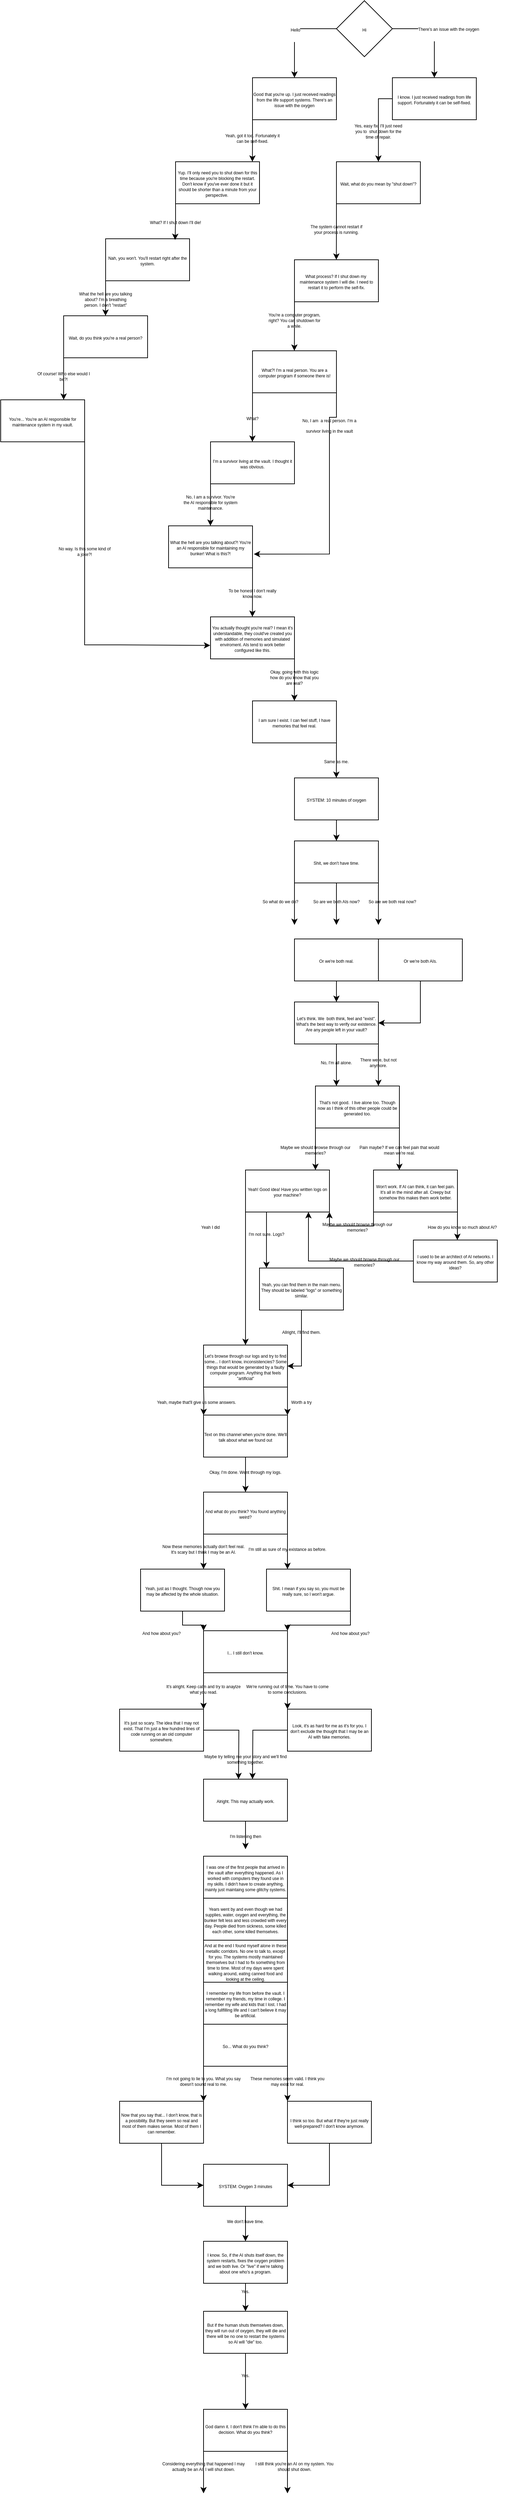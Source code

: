 <mxfile version="22.1.5" type="device">
  <diagram name="Strona-1" id="36KEEa12mL3MVYxguorT">
    <mxGraphModel dx="1384" dy="322" grid="1" gridSize="10" guides="1" tooltips="1" connect="1" arrows="1" fold="1" page="1" pageScale="1" pageWidth="827" pageHeight="1169" math="0" shadow="0">
      <root>
        <mxCell id="0" />
        <mxCell id="1" parent="0" />
        <mxCell id="NtskI5sYJLaWsU70Z5uy-7" style="edgeStyle=orthogonalEdgeStyle;rounded=0;orthogonalLoop=1;jettySize=auto;html=1;exitX=1;exitY=0.5;exitDx=0;exitDy=0;entryX=0.5;entryY=0;entryDx=0;entryDy=0;" parent="1" source="NtskI5sYJLaWsU70Z5uy-1" target="NtskI5sYJLaWsU70Z5uy-6" edge="1">
          <mxGeometry relative="1" as="geometry" />
        </mxCell>
        <mxCell id="NtskI5sYJLaWsU70Z5uy-8" value="&lt;p style=&quot;line-height: 100%;&quot;&gt;&lt;font style=&quot;font-size: 6px;&quot;&gt;There&#39;s an issue with the oxygen&lt;/font&gt;&lt;/p&gt;" style="edgeLabel;html=1;align=center;verticalAlign=middle;resizable=0;points=[];" parent="NtskI5sYJLaWsU70Z5uy-7" vertex="1" connectable="0">
          <mxGeometry x="-0.031" y="-2" relative="1" as="geometry">
            <mxPoint x="22" y="-3" as="offset" />
          </mxGeometry>
        </mxCell>
        <mxCell id="NtskI5sYJLaWsU70Z5uy-1" value="" style="rhombus;whiteSpace=wrap;html=1;" parent="1" vertex="1">
          <mxGeometry x="360" y="10" width="80" height="80" as="geometry" />
        </mxCell>
        <mxCell id="NtskI5sYJLaWsU70Z5uy-4" style="edgeStyle=orthogonalEdgeStyle;rounded=0;orthogonalLoop=1;jettySize=auto;html=1;entryX=0.5;entryY=0;entryDx=0;entryDy=0;" parent="1" target="NtskI5sYJLaWsU70Z5uy-3" edge="1">
          <mxGeometry relative="1" as="geometry">
            <mxPoint x="360" y="50" as="sourcePoint" />
            <Array as="points">
              <mxPoint x="300" y="50" />
            </Array>
          </mxGeometry>
        </mxCell>
        <mxCell id="NtskI5sYJLaWsU70Z5uy-5" value="&lt;p style=&quot;line-height: 100%;&quot;&gt;&lt;font style=&quot;font-size: 6px;&quot;&gt;Hello&lt;/font&gt;&lt;/p&gt;" style="edgeLabel;html=1;align=center;verticalAlign=middle;resizable=0;points=[];" parent="NtskI5sYJLaWsU70Z5uy-4" vertex="1" connectable="0">
          <mxGeometry x="-0.09" y="1" relative="1" as="geometry">
            <mxPoint as="offset" />
          </mxGeometry>
        </mxCell>
        <mxCell id="NtskI5sYJLaWsU70Z5uy-2" value="&lt;p style=&quot;line-height: 100%;&quot;&gt;&lt;font style=&quot;font-size: 6px;&quot;&gt;Hi&lt;/font&gt;&lt;/p&gt;" style="text;html=1;strokeColor=none;fillColor=none;align=center;verticalAlign=middle;whiteSpace=wrap;rounded=0;" parent="1" vertex="1">
          <mxGeometry x="370" y="35" width="60" height="30" as="geometry" />
        </mxCell>
        <mxCell id="NtskI5sYJLaWsU70Z5uy-3" value="" style="rounded=0;whiteSpace=wrap;html=1;" parent="1" vertex="1">
          <mxGeometry x="240" y="120" width="120" height="60" as="geometry" />
        </mxCell>
        <mxCell id="NtskI5sYJLaWsU70Z5uy-6" value="" style="rounded=0;whiteSpace=wrap;html=1;" parent="1" vertex="1">
          <mxGeometry x="440" y="120" width="120" height="60" as="geometry" />
        </mxCell>
        <mxCell id="PEeXkiK9wV5uRNPRnyYd-38" style="edgeStyle=orthogonalEdgeStyle;rounded=0;orthogonalLoop=1;jettySize=auto;html=1;exitX=0;exitY=1;exitDx=0;exitDy=0;" edge="1" parent="1" source="NtskI5sYJLaWsU70Z5uy-9">
          <mxGeometry relative="1" as="geometry">
            <mxPoint x="239.857" y="240" as="targetPoint" />
          </mxGeometry>
        </mxCell>
        <mxCell id="NtskI5sYJLaWsU70Z5uy-9" value="&lt;p style=&quot;line-height: 50%;&quot;&gt;&lt;font style=&quot;font-size: 6px;&quot;&gt;Good that you&#39;re up. I just received readings from the life support systems. There&#39;s an issue with the oxygen&lt;/font&gt;&lt;/p&gt;" style="text;html=1;strokeColor=none;fillColor=none;align=center;verticalAlign=middle;whiteSpace=wrap;rounded=0;" parent="1" vertex="1">
          <mxGeometry x="240" y="120" width="120" height="60" as="geometry" />
        </mxCell>
        <mxCell id="PEeXkiK9wV5uRNPRnyYd-1" style="edgeStyle=orthogonalEdgeStyle;rounded=0;orthogonalLoop=1;jettySize=auto;html=1;" edge="1" parent="1" source="NtskI5sYJLaWsU70Z5uy-10">
          <mxGeometry relative="1" as="geometry">
            <mxPoint x="420" y="240" as="targetPoint" />
          </mxGeometry>
        </mxCell>
        <mxCell id="NtskI5sYJLaWsU70Z5uy-10" value="&lt;p style=&quot;line-height: 50%;&quot;&gt;&lt;font style=&quot;font-size: 6px;&quot;&gt;I know. I just received readings from life support. Fortunately it can be self-fixed.&lt;/font&gt;&lt;/p&gt;" style="text;html=1;strokeColor=none;fillColor=none;align=center;verticalAlign=middle;whiteSpace=wrap;rounded=0;" parent="1" vertex="1">
          <mxGeometry x="440" y="120" width="120" height="60" as="geometry" />
        </mxCell>
        <mxCell id="PEeXkiK9wV5uRNPRnyYd-4" value="&lt;p style=&quot;line-height: 50%;&quot;&gt;&lt;span style=&quot;font-size: 6px;&quot;&gt;Yes, easy fix. I&#39;ll just need you to&amp;nbsp;&amp;nbsp;&lt;/span&gt;&lt;span style=&quot;font-size: 6px; background-color: initial;&quot;&gt;shut down for the time of repair.&lt;/span&gt;&lt;/p&gt;" style="text;html=1;strokeColor=none;fillColor=none;align=center;verticalAlign=middle;whiteSpace=wrap;rounded=0;" vertex="1" parent="1">
          <mxGeometry x="380" y="170" width="80" height="50" as="geometry" />
        </mxCell>
        <mxCell id="PEeXkiK9wV5uRNPRnyYd-6" value="" style="rounded=0;whiteSpace=wrap;html=1;" vertex="1" parent="1">
          <mxGeometry x="360" y="240" width="120" height="60" as="geometry" />
        </mxCell>
        <mxCell id="PEeXkiK9wV5uRNPRnyYd-8" style="edgeStyle=orthogonalEdgeStyle;rounded=0;orthogonalLoop=1;jettySize=auto;html=1;exitX=0;exitY=1;exitDx=0;exitDy=0;" edge="1" parent="1" source="PEeXkiK9wV5uRNPRnyYd-7">
          <mxGeometry relative="1" as="geometry">
            <mxPoint x="359.857" y="380" as="targetPoint" />
          </mxGeometry>
        </mxCell>
        <mxCell id="PEeXkiK9wV5uRNPRnyYd-7" value="&lt;p style=&quot;line-height: 50%;&quot;&gt;&lt;font style=&quot;font-size: 6px;&quot;&gt;Wait, what do you mean by &quot;shut down&quot;?&lt;/font&gt;&lt;/p&gt;" style="text;html=1;strokeColor=none;fillColor=none;align=center;verticalAlign=middle;whiteSpace=wrap;rounded=0;" vertex="1" parent="1">
          <mxGeometry x="360" y="240" width="120" height="60" as="geometry" />
        </mxCell>
        <mxCell id="PEeXkiK9wV5uRNPRnyYd-9" value="&lt;p style=&quot;line-height: 50%;&quot;&gt;&lt;span style=&quot;font-size: 6px;&quot;&gt;The system cannot restart if your process is running.&lt;/span&gt;&lt;/p&gt;" style="text;html=1;strokeColor=none;fillColor=none;align=center;verticalAlign=middle;whiteSpace=wrap;rounded=0;" vertex="1" parent="1">
          <mxGeometry x="320" y="310" width="80" height="50" as="geometry" />
        </mxCell>
        <mxCell id="PEeXkiK9wV5uRNPRnyYd-10" value="" style="rounded=0;whiteSpace=wrap;html=1;" vertex="1" parent="1">
          <mxGeometry x="300" y="380" width="120" height="60" as="geometry" />
        </mxCell>
        <mxCell id="PEeXkiK9wV5uRNPRnyYd-12" style="edgeStyle=orthogonalEdgeStyle;rounded=0;orthogonalLoop=1;jettySize=auto;html=1;exitX=0;exitY=1;exitDx=0;exitDy=0;" edge="1" parent="1" source="PEeXkiK9wV5uRNPRnyYd-11">
          <mxGeometry relative="1" as="geometry">
            <mxPoint x="299.857" y="510" as="targetPoint" />
          </mxGeometry>
        </mxCell>
        <mxCell id="PEeXkiK9wV5uRNPRnyYd-11" value="&lt;p style=&quot;line-height: 50%;&quot;&gt;&lt;font style=&quot;font-size: 6px;&quot;&gt;What process? If I shut down my&amp;nbsp; maintenance system I will die. I need to restart it to perform the self-fix.&lt;/font&gt;&lt;/p&gt;" style="text;html=1;strokeColor=none;fillColor=none;align=center;verticalAlign=middle;whiteSpace=wrap;rounded=0;" vertex="1" parent="1">
          <mxGeometry x="300" y="380" width="120" height="60" as="geometry" />
        </mxCell>
        <mxCell id="PEeXkiK9wV5uRNPRnyYd-13" value="&lt;p style=&quot;line-height: 50%;&quot;&gt;&lt;span style=&quot;font-size: 6px;&quot;&gt;You&#39;re a computer program, right? You can shutdown for a while.&lt;/span&gt;&lt;/p&gt;" style="text;html=1;strokeColor=none;fillColor=none;align=center;verticalAlign=middle;whiteSpace=wrap;rounded=0;" vertex="1" parent="1">
          <mxGeometry x="260" y="440" width="80" height="50" as="geometry" />
        </mxCell>
        <mxCell id="PEeXkiK9wV5uRNPRnyYd-16" value="" style="rounded=0;whiteSpace=wrap;html=1;" vertex="1" parent="1">
          <mxGeometry x="240" y="510" width="120" height="60" as="geometry" />
        </mxCell>
        <mxCell id="PEeXkiK9wV5uRNPRnyYd-17" style="edgeStyle=orthogonalEdgeStyle;rounded=0;orthogonalLoop=1;jettySize=auto;html=1;exitX=0;exitY=1;exitDx=0;exitDy=0;" edge="1" parent="1" source="PEeXkiK9wV5uRNPRnyYd-14">
          <mxGeometry relative="1" as="geometry">
            <mxPoint x="239.857" y="640" as="targetPoint" />
          </mxGeometry>
        </mxCell>
        <mxCell id="PEeXkiK9wV5uRNPRnyYd-14" value="&lt;p style=&quot;line-height: 50%;&quot;&gt;&lt;font style=&quot;font-size: 6px;&quot;&gt;What?! I&#39;m a real person. You are a computer program if someone there is!&lt;/font&gt;&lt;/p&gt;" style="text;html=1;strokeColor=none;fillColor=none;align=center;verticalAlign=middle;whiteSpace=wrap;rounded=0;" vertex="1" parent="1">
          <mxGeometry x="240" y="510" width="120" height="60" as="geometry" />
        </mxCell>
        <mxCell id="PEeXkiK9wV5uRNPRnyYd-18" value="" style="rounded=0;whiteSpace=wrap;html=1;" vertex="1" parent="1">
          <mxGeometry x="180" y="640" width="120" height="60" as="geometry" />
        </mxCell>
        <mxCell id="PEeXkiK9wV5uRNPRnyYd-22" style="edgeStyle=orthogonalEdgeStyle;rounded=0;orthogonalLoop=1;jettySize=auto;html=1;exitX=0;exitY=1;exitDx=0;exitDy=0;" edge="1" parent="1" source="PEeXkiK9wV5uRNPRnyYd-19">
          <mxGeometry relative="1" as="geometry">
            <mxPoint x="179.857" y="760" as="targetPoint" />
          </mxGeometry>
        </mxCell>
        <mxCell id="PEeXkiK9wV5uRNPRnyYd-19" value="&lt;p style=&quot;line-height: 50%;&quot;&gt;&lt;font style=&quot;font-size: 6px;&quot;&gt;I&#39;m a survivor living at the vault. I thought it was obvious.&lt;/font&gt;&lt;/p&gt;" style="text;html=1;strokeColor=none;fillColor=none;align=center;verticalAlign=middle;whiteSpace=wrap;rounded=0;" vertex="1" parent="1">
          <mxGeometry x="180" y="640" width="120" height="60" as="geometry" />
        </mxCell>
        <mxCell id="PEeXkiK9wV5uRNPRnyYd-21" value="&lt;p style=&quot;line-height: 50%;&quot;&gt;&lt;span style=&quot;font-size: 6px;&quot;&gt;What?&lt;/span&gt;&lt;/p&gt;" style="text;html=1;strokeColor=none;fillColor=none;align=center;verticalAlign=middle;whiteSpace=wrap;rounded=0;" vertex="1" parent="1">
          <mxGeometry x="200" y="580" width="80" height="50" as="geometry" />
        </mxCell>
        <mxCell id="PEeXkiK9wV5uRNPRnyYd-23" value="" style="rounded=0;whiteSpace=wrap;html=1;" vertex="1" parent="1">
          <mxGeometry x="120" y="760" width="120" height="60" as="geometry" />
        </mxCell>
        <mxCell id="PEeXkiK9wV5uRNPRnyYd-26" style="edgeStyle=orthogonalEdgeStyle;rounded=0;orthogonalLoop=1;jettySize=auto;html=1;exitX=1;exitY=1;exitDx=0;exitDy=0;" edge="1" parent="1" source="PEeXkiK9wV5uRNPRnyYd-24">
          <mxGeometry relative="1" as="geometry">
            <mxPoint x="239.857" y="890" as="targetPoint" />
          </mxGeometry>
        </mxCell>
        <mxCell id="PEeXkiK9wV5uRNPRnyYd-24" value="&lt;p style=&quot;line-height: 50%;&quot;&gt;&lt;span style=&quot;font-size: 6px;&quot;&gt;What the hell are you talking about?! You&#39;re an AI responsible for maintaining my bunker! What is this?!&lt;/span&gt;&lt;/p&gt;" style="text;html=1;strokeColor=none;fillColor=none;align=center;verticalAlign=middle;whiteSpace=wrap;rounded=0;" vertex="1" parent="1">
          <mxGeometry x="120" y="760" width="120" height="60" as="geometry" />
        </mxCell>
        <mxCell id="PEeXkiK9wV5uRNPRnyYd-25" value="&lt;p style=&quot;line-height: 50%;&quot;&gt;&lt;span style=&quot;font-size: 6px;&quot;&gt;No, I am a survivor. You&#39;re the AI responsible for system maintenance.&lt;/span&gt;&lt;/p&gt;" style="text;html=1;strokeColor=none;fillColor=none;align=center;verticalAlign=middle;whiteSpace=wrap;rounded=0;" vertex="1" parent="1">
          <mxGeometry x="140" y="700" width="80" height="50" as="geometry" />
        </mxCell>
        <mxCell id="PEeXkiK9wV5uRNPRnyYd-27" value="&lt;p style=&quot;line-height: 50%;&quot;&gt;&lt;span style=&quot;font-size: 6px;&quot;&gt;To be honest I don&#39;t really know now.&lt;/span&gt;&lt;/p&gt;" style="text;html=1;strokeColor=none;fillColor=none;align=center;verticalAlign=middle;whiteSpace=wrap;rounded=0;" vertex="1" parent="1">
          <mxGeometry x="200" y="830" width="80" height="50" as="geometry" />
        </mxCell>
        <mxCell id="PEeXkiK9wV5uRNPRnyYd-28" value="" style="rounded=0;whiteSpace=wrap;html=1;" vertex="1" parent="1">
          <mxGeometry x="180" y="890" width="120" height="60" as="geometry" />
        </mxCell>
        <mxCell id="PEeXkiK9wV5uRNPRnyYd-30" style="edgeStyle=orthogonalEdgeStyle;rounded=0;orthogonalLoop=1;jettySize=auto;html=1;exitX=1;exitY=1;exitDx=0;exitDy=0;" edge="1" parent="1" source="PEeXkiK9wV5uRNPRnyYd-29">
          <mxGeometry relative="1" as="geometry">
            <mxPoint x="299.857" y="1010" as="targetPoint" />
          </mxGeometry>
        </mxCell>
        <mxCell id="PEeXkiK9wV5uRNPRnyYd-29" value="&lt;p style=&quot;line-height: 50%;&quot;&gt;&lt;span style=&quot;font-size: 6px;&quot;&gt;You actually thought you&#39;re real? I mean it&#39;s understandable, they could&#39;ve created you with addition of memories and simulated enviroment. AIs tend to work better configured like this.&lt;/span&gt;&lt;/p&gt;" style="text;html=1;strokeColor=none;fillColor=none;align=center;verticalAlign=middle;whiteSpace=wrap;rounded=0;" vertex="1" parent="1">
          <mxGeometry x="180" y="890" width="120" height="60" as="geometry" />
        </mxCell>
        <mxCell id="PEeXkiK9wV5uRNPRnyYd-31" value="" style="rounded=0;whiteSpace=wrap;html=1;" vertex="1" parent="1">
          <mxGeometry x="240" y="1010" width="120" height="60" as="geometry" />
        </mxCell>
        <mxCell id="PEeXkiK9wV5uRNPRnyYd-32" value="&lt;p style=&quot;line-height: 50%;&quot;&gt;&lt;span style=&quot;font-size: 6px;&quot;&gt;Okay, going with this logic how do you know that you are real?&lt;/span&gt;&lt;/p&gt;" style="text;html=1;strokeColor=none;fillColor=none;align=center;verticalAlign=middle;whiteSpace=wrap;rounded=0;" vertex="1" parent="1">
          <mxGeometry x="260" y="950" width="80" height="50" as="geometry" />
        </mxCell>
        <mxCell id="PEeXkiK9wV5uRNPRnyYd-34" style="edgeStyle=orthogonalEdgeStyle;rounded=0;orthogonalLoop=1;jettySize=auto;html=1;exitX=1;exitY=1;exitDx=0;exitDy=0;" edge="1" parent="1" source="PEeXkiK9wV5uRNPRnyYd-33">
          <mxGeometry relative="1" as="geometry">
            <mxPoint x="359.857" y="1120" as="targetPoint" />
          </mxGeometry>
        </mxCell>
        <mxCell id="PEeXkiK9wV5uRNPRnyYd-33" value="&lt;p style=&quot;line-height: 50%;&quot;&gt;&lt;span style=&quot;font-size: 6px;&quot;&gt;I am sure I exist. I can feel stuff, I have memories that feel real.&lt;/span&gt;&lt;/p&gt;" style="text;html=1;strokeColor=none;fillColor=none;align=center;verticalAlign=middle;whiteSpace=wrap;rounded=0;" vertex="1" parent="1">
          <mxGeometry x="240" y="1010" width="120" height="60" as="geometry" />
        </mxCell>
        <mxCell id="PEeXkiK9wV5uRNPRnyYd-35" value="&lt;p style=&quot;line-height: 50%;&quot;&gt;&lt;span style=&quot;font-size: 6px;&quot;&gt;Same as me.&lt;/span&gt;&lt;/p&gt;" style="text;html=1;strokeColor=none;fillColor=none;align=center;verticalAlign=middle;whiteSpace=wrap;rounded=0;" vertex="1" parent="1">
          <mxGeometry x="320" y="1070" width="80" height="50" as="geometry" />
        </mxCell>
        <mxCell id="PEeXkiK9wV5uRNPRnyYd-36" value="" style="rounded=0;whiteSpace=wrap;html=1;" vertex="1" parent="1">
          <mxGeometry x="300" y="1120" width="120" height="60" as="geometry" />
        </mxCell>
        <mxCell id="PEeXkiK9wV5uRNPRnyYd-57" style="edgeStyle=orthogonalEdgeStyle;rounded=0;orthogonalLoop=1;jettySize=auto;html=1;" edge="1" parent="1" source="PEeXkiK9wV5uRNPRnyYd-37">
          <mxGeometry relative="1" as="geometry">
            <mxPoint x="360" y="1210" as="targetPoint" />
          </mxGeometry>
        </mxCell>
        <mxCell id="PEeXkiK9wV5uRNPRnyYd-37" value="&lt;p style=&quot;line-height: 50%;&quot;&gt;&lt;span style=&quot;font-size: 6px;&quot;&gt;SYSTEM: 10 minutes of oxygen&lt;/span&gt;&lt;/p&gt;" style="text;html=1;strokeColor=none;fillColor=none;align=center;verticalAlign=middle;whiteSpace=wrap;rounded=0;" vertex="1" parent="1">
          <mxGeometry x="300" y="1120" width="120" height="60" as="geometry" />
        </mxCell>
        <mxCell id="PEeXkiK9wV5uRNPRnyYd-39" value="&lt;p style=&quot;line-height: 50%;&quot;&gt;&lt;span style=&quot;font-size: 6px;&quot;&gt;Yeah, got it too. Fortunately it can be self-fixed.&lt;/span&gt;&lt;/p&gt;" style="text;html=1;strokeColor=none;fillColor=none;align=center;verticalAlign=middle;whiteSpace=wrap;rounded=0;" vertex="1" parent="1">
          <mxGeometry x="200" y="180" width="80" height="50" as="geometry" />
        </mxCell>
        <mxCell id="PEeXkiK9wV5uRNPRnyYd-40" value="" style="rounded=0;whiteSpace=wrap;html=1;" vertex="1" parent="1">
          <mxGeometry x="130" y="240" width="120" height="60" as="geometry" />
        </mxCell>
        <mxCell id="PEeXkiK9wV5uRNPRnyYd-41" value="&lt;p style=&quot;line-height: 50%;&quot;&gt;&lt;font style=&quot;font-size: 6px;&quot;&gt;Yup. I&#39;ll only need you to shut down for this time because you&#39;re blocking the restart. Don&#39;t know if you&#39;ve ever done it but it should be shorter than a minute from your perspective.&amp;nbsp;&lt;/font&gt;&lt;/p&gt;" style="text;html=1;strokeColor=none;fillColor=none;align=center;verticalAlign=middle;whiteSpace=wrap;rounded=0;" vertex="1" parent="1">
          <mxGeometry x="130" y="240" width="120" height="60" as="geometry" />
        </mxCell>
        <mxCell id="PEeXkiK9wV5uRNPRnyYd-42" value="" style="rounded=0;whiteSpace=wrap;html=1;" vertex="1" parent="1">
          <mxGeometry x="30" y="350" width="120" height="60" as="geometry" />
        </mxCell>
        <mxCell id="PEeXkiK9wV5uRNPRnyYd-43" style="edgeStyle=orthogonalEdgeStyle;rounded=0;orthogonalLoop=1;jettySize=auto;html=1;exitX=0;exitY=1;exitDx=0;exitDy=0;entryX=0.828;entryY=0.029;entryDx=0;entryDy=0;entryPerimeter=0;" edge="1" parent="1" source="PEeXkiK9wV5uRNPRnyYd-41" target="PEeXkiK9wV5uRNPRnyYd-42">
          <mxGeometry relative="1" as="geometry" />
        </mxCell>
        <mxCell id="PEeXkiK9wV5uRNPRnyYd-44" value="&lt;p style=&quot;line-height: 50%;&quot;&gt;&lt;span style=&quot;font-size: 6px;&quot;&gt;What? If I shut down I&#39;ll die!&lt;/span&gt;&lt;/p&gt;" style="text;html=1;strokeColor=none;fillColor=none;align=center;verticalAlign=middle;whiteSpace=wrap;rounded=0;" vertex="1" parent="1">
          <mxGeometry x="90" y="300" width="80" height="50" as="geometry" />
        </mxCell>
        <mxCell id="PEeXkiK9wV5uRNPRnyYd-46" style="edgeStyle=orthogonalEdgeStyle;rounded=0;orthogonalLoop=1;jettySize=auto;html=1;exitX=0;exitY=1;exitDx=0;exitDy=0;" edge="1" parent="1" source="PEeXkiK9wV5uRNPRnyYd-45">
          <mxGeometry relative="1" as="geometry">
            <mxPoint x="29.857" y="460" as="targetPoint" />
          </mxGeometry>
        </mxCell>
        <mxCell id="PEeXkiK9wV5uRNPRnyYd-45" value="&lt;p style=&quot;line-height: 50%;&quot;&gt;&lt;span style=&quot;font-size: 6px;&quot;&gt;Nah, you won&#39;t. You&#39;ll restart right after the system.&lt;/span&gt;&lt;/p&gt;" style="text;html=1;strokeColor=none;fillColor=none;align=center;verticalAlign=middle;whiteSpace=wrap;rounded=0;" vertex="1" parent="1">
          <mxGeometry x="30" y="350" width="120" height="60" as="geometry" />
        </mxCell>
        <mxCell id="PEeXkiK9wV5uRNPRnyYd-47" value="&lt;p style=&quot;line-height: 50%;&quot;&gt;&lt;span style=&quot;font-size: 6px;&quot;&gt;What the hell are you talking about? I&#39;m a breathing person. I don&#39;t &quot;restart&quot;&lt;/span&gt;&lt;/p&gt;" style="text;html=1;strokeColor=none;fillColor=none;align=center;verticalAlign=middle;whiteSpace=wrap;rounded=0;" vertex="1" parent="1">
          <mxGeometry x="-10" y="410" width="80" height="50" as="geometry" />
        </mxCell>
        <mxCell id="PEeXkiK9wV5uRNPRnyYd-48" value="" style="rounded=0;whiteSpace=wrap;html=1;" vertex="1" parent="1">
          <mxGeometry x="-30" y="460" width="120" height="60" as="geometry" />
        </mxCell>
        <mxCell id="PEeXkiK9wV5uRNPRnyYd-49" value="&lt;p style=&quot;line-height: 50%;&quot;&gt;&lt;br&gt;&lt;/p&gt;" style="text;html=1;strokeColor=none;fillColor=none;align=center;verticalAlign=middle;whiteSpace=wrap;rounded=0;" vertex="1" parent="1">
          <mxGeometry x="-30" y="460" width="120" height="60" as="geometry" />
        </mxCell>
        <mxCell id="PEeXkiK9wV5uRNPRnyYd-51" style="edgeStyle=orthogonalEdgeStyle;rounded=0;orthogonalLoop=1;jettySize=auto;html=1;exitX=0;exitY=1;exitDx=0;exitDy=0;" edge="1" parent="1" source="PEeXkiK9wV5uRNPRnyYd-50">
          <mxGeometry relative="1" as="geometry">
            <mxPoint x="-30" y="580" as="targetPoint" />
          </mxGeometry>
        </mxCell>
        <mxCell id="PEeXkiK9wV5uRNPRnyYd-50" value="&lt;p style=&quot;line-height: 50%;&quot;&gt;&lt;span style=&quot;font-size: 6px;&quot;&gt;Wait, do you think you&#39;re a real person?&lt;/span&gt;&lt;/p&gt;" style="text;html=1;strokeColor=none;fillColor=none;align=center;verticalAlign=middle;whiteSpace=wrap;rounded=0;" vertex="1" parent="1">
          <mxGeometry x="-30" y="460" width="120" height="60" as="geometry" />
        </mxCell>
        <mxCell id="PEeXkiK9wV5uRNPRnyYd-52" value="&lt;p style=&quot;line-height: 50%;&quot;&gt;&lt;span style=&quot;font-size: 6px;&quot;&gt;Of course! Who else would I be?!&lt;/span&gt;&lt;/p&gt;" style="text;html=1;strokeColor=none;fillColor=none;align=center;verticalAlign=middle;whiteSpace=wrap;rounded=0;" vertex="1" parent="1">
          <mxGeometry x="-70" y="520" width="80" height="50" as="geometry" />
        </mxCell>
        <mxCell id="PEeXkiK9wV5uRNPRnyYd-53" value="" style="rounded=0;whiteSpace=wrap;html=1;" vertex="1" parent="1">
          <mxGeometry x="-120" y="580" width="120" height="60" as="geometry" />
        </mxCell>
        <mxCell id="PEeXkiK9wV5uRNPRnyYd-55" style="edgeStyle=orthogonalEdgeStyle;rounded=0;orthogonalLoop=1;jettySize=auto;html=1;exitX=1;exitY=1;exitDx=0;exitDy=0;entryX=-0.004;entryY=0.68;entryDx=0;entryDy=0;entryPerimeter=0;" edge="1" parent="1" source="PEeXkiK9wV5uRNPRnyYd-54" target="PEeXkiK9wV5uRNPRnyYd-29">
          <mxGeometry relative="1" as="geometry">
            <mxPoint x="80" y="920" as="targetPoint" />
            <Array as="points">
              <mxPoint y="930" />
              <mxPoint x="51" y="930" />
            </Array>
          </mxGeometry>
        </mxCell>
        <mxCell id="PEeXkiK9wV5uRNPRnyYd-54" value="&lt;p style=&quot;line-height: 50%;&quot;&gt;&lt;span style=&quot;font-size: 6px;&quot;&gt;You&#39;re... You&#39;re an AI responsible for maintenance system in my vault.&lt;/span&gt;&lt;/p&gt;" style="text;html=1;strokeColor=none;fillColor=none;align=center;verticalAlign=middle;whiteSpace=wrap;rounded=0;" vertex="1" parent="1">
          <mxGeometry x="-120" y="580" width="120" height="60" as="geometry" />
        </mxCell>
        <mxCell id="PEeXkiK9wV5uRNPRnyYd-56" value="&lt;p style=&quot;line-height: 50%;&quot;&gt;&lt;span style=&quot;font-size: 6px;&quot;&gt;No way. Is this some kind of a joke?!&lt;/span&gt;&lt;/p&gt;" style="text;html=1;strokeColor=none;fillColor=none;align=center;verticalAlign=middle;whiteSpace=wrap;rounded=0;" vertex="1" parent="1">
          <mxGeometry x="-40" y="770" width="80" height="50" as="geometry" />
        </mxCell>
        <mxCell id="PEeXkiK9wV5uRNPRnyYd-58" value="" style="rounded=0;whiteSpace=wrap;html=1;" vertex="1" parent="1">
          <mxGeometry x="300" y="1210" width="120" height="60" as="geometry" />
        </mxCell>
        <mxCell id="PEeXkiK9wV5uRNPRnyYd-63" style="edgeStyle=orthogonalEdgeStyle;rounded=0;orthogonalLoop=1;jettySize=auto;html=1;exitX=0;exitY=1;exitDx=0;exitDy=0;" edge="1" parent="1" source="PEeXkiK9wV5uRNPRnyYd-59">
          <mxGeometry relative="1" as="geometry">
            <mxPoint x="300" y="1330" as="targetPoint" />
          </mxGeometry>
        </mxCell>
        <mxCell id="PEeXkiK9wV5uRNPRnyYd-65" style="edgeStyle=orthogonalEdgeStyle;rounded=0;orthogonalLoop=1;jettySize=auto;html=1;exitX=0.5;exitY=1;exitDx=0;exitDy=0;" edge="1" parent="1" source="PEeXkiK9wV5uRNPRnyYd-59">
          <mxGeometry relative="1" as="geometry">
            <mxPoint x="360" y="1330" as="targetPoint" />
          </mxGeometry>
        </mxCell>
        <mxCell id="PEeXkiK9wV5uRNPRnyYd-67" style="edgeStyle=orthogonalEdgeStyle;rounded=0;orthogonalLoop=1;jettySize=auto;html=1;exitX=1;exitY=1;exitDx=0;exitDy=0;" edge="1" parent="1" source="PEeXkiK9wV5uRNPRnyYd-59">
          <mxGeometry relative="1" as="geometry">
            <mxPoint x="420" y="1330" as="targetPoint" />
          </mxGeometry>
        </mxCell>
        <mxCell id="PEeXkiK9wV5uRNPRnyYd-59" value="&lt;p style=&quot;line-height: 50%;&quot;&gt;&lt;span style=&quot;font-size: 6px;&quot;&gt;Shit, we don&#39;t have time.&lt;/span&gt;&lt;/p&gt;" style="text;html=1;strokeColor=none;fillColor=none;align=center;verticalAlign=middle;whiteSpace=wrap;rounded=0;" vertex="1" parent="1">
          <mxGeometry x="300" y="1210" width="120" height="60" as="geometry" />
        </mxCell>
        <mxCell id="PEeXkiK9wV5uRNPRnyYd-61" style="edgeStyle=orthogonalEdgeStyle;rounded=0;orthogonalLoop=1;jettySize=auto;html=1;exitX=1;exitY=1;exitDx=0;exitDy=0;entryX=1.016;entryY=0.672;entryDx=0;entryDy=0;entryPerimeter=0;" edge="1" parent="1" source="PEeXkiK9wV5uRNPRnyYd-14" target="PEeXkiK9wV5uRNPRnyYd-24">
          <mxGeometry relative="1" as="geometry">
            <Array as="points">
              <mxPoint x="360" y="605" />
              <mxPoint x="350" y="605" />
              <mxPoint x="350" y="800" />
            </Array>
          </mxGeometry>
        </mxCell>
        <mxCell id="PEeXkiK9wV5uRNPRnyYd-62" value="&lt;span style=&quot;font-size: 6px;&quot;&gt;No, I am&amp;nbsp; a real person. I&#39;m a survivor living in the vault&lt;/span&gt;" style="text;html=1;strokeColor=none;fillColor=none;align=center;verticalAlign=middle;whiteSpace=wrap;rounded=0;" vertex="1" parent="1">
          <mxGeometry x="310" y="590" width="80" height="50" as="geometry" />
        </mxCell>
        <mxCell id="PEeXkiK9wV5uRNPRnyYd-64" value="&lt;p style=&quot;line-height: 50%;&quot;&gt;&lt;span style=&quot;font-size: 6px;&quot;&gt;So what do we do?&lt;/span&gt;&lt;/p&gt;" style="text;html=1;strokeColor=none;fillColor=none;align=center;verticalAlign=middle;whiteSpace=wrap;rounded=0;" vertex="1" parent="1">
          <mxGeometry x="240" y="1270" width="80" height="50" as="geometry" />
        </mxCell>
        <mxCell id="PEeXkiK9wV5uRNPRnyYd-66" value="&lt;p style=&quot;line-height: 50%;&quot;&gt;&lt;span style=&quot;font-size: 6px;&quot;&gt;So are we both AIs now?&lt;/span&gt;&lt;/p&gt;" style="text;html=1;strokeColor=none;fillColor=none;align=center;verticalAlign=middle;whiteSpace=wrap;rounded=0;" vertex="1" parent="1">
          <mxGeometry x="320" y="1270" width="80" height="50" as="geometry" />
        </mxCell>
        <mxCell id="PEeXkiK9wV5uRNPRnyYd-68" value="&lt;p style=&quot;line-height: 50%;&quot;&gt;&lt;span style=&quot;font-size: 6px;&quot;&gt;So are we both real now?&lt;/span&gt;&lt;/p&gt;" style="text;html=1;strokeColor=none;fillColor=none;align=center;verticalAlign=middle;whiteSpace=wrap;rounded=0;" vertex="1" parent="1">
          <mxGeometry x="400" y="1270" width="80" height="50" as="geometry" />
        </mxCell>
        <mxCell id="PEeXkiK9wV5uRNPRnyYd-69" value="" style="rounded=0;whiteSpace=wrap;html=1;" vertex="1" parent="1">
          <mxGeometry x="300" y="1350" width="120" height="60" as="geometry" />
        </mxCell>
        <mxCell id="PEeXkiK9wV5uRNPRnyYd-75" style="edgeStyle=orthogonalEdgeStyle;rounded=0;orthogonalLoop=1;jettySize=auto;html=1;entryX=0.5;entryY=0;entryDx=0;entryDy=0;" edge="1" parent="1" source="PEeXkiK9wV5uRNPRnyYd-70" target="PEeXkiK9wV5uRNPRnyYd-74">
          <mxGeometry relative="1" as="geometry" />
        </mxCell>
        <mxCell id="PEeXkiK9wV5uRNPRnyYd-70" value="&lt;p style=&quot;line-height: 50%;&quot;&gt;&lt;span style=&quot;font-size: 6px;&quot;&gt;Or we&#39;re both real.&lt;/span&gt;&lt;/p&gt;" style="text;html=1;strokeColor=none;fillColor=none;align=center;verticalAlign=middle;whiteSpace=wrap;rounded=0;" vertex="1" parent="1">
          <mxGeometry x="300" y="1350" width="120" height="60" as="geometry" />
        </mxCell>
        <mxCell id="PEeXkiK9wV5uRNPRnyYd-71" value="" style="rounded=0;whiteSpace=wrap;html=1;" vertex="1" parent="1">
          <mxGeometry x="420" y="1350" width="120" height="60" as="geometry" />
        </mxCell>
        <mxCell id="PEeXkiK9wV5uRNPRnyYd-76" style="edgeStyle=orthogonalEdgeStyle;rounded=0;orthogonalLoop=1;jettySize=auto;html=1;entryX=1;entryY=0.5;entryDx=0;entryDy=0;" edge="1" parent="1" source="PEeXkiK9wV5uRNPRnyYd-72" target="PEeXkiK9wV5uRNPRnyYd-74">
          <mxGeometry relative="1" as="geometry" />
        </mxCell>
        <mxCell id="PEeXkiK9wV5uRNPRnyYd-72" value="&lt;p style=&quot;line-height: 50%;&quot;&gt;&lt;span style=&quot;font-size: 6px;&quot;&gt;Or we&#39;re both AIs.&lt;/span&gt;&lt;/p&gt;" style="text;html=1;strokeColor=none;fillColor=none;align=center;verticalAlign=middle;whiteSpace=wrap;rounded=0;" vertex="1" parent="1">
          <mxGeometry x="420" y="1350" width="120" height="60" as="geometry" />
        </mxCell>
        <mxCell id="PEeXkiK9wV5uRNPRnyYd-73" value="" style="rounded=0;whiteSpace=wrap;html=1;" vertex="1" parent="1">
          <mxGeometry x="300" y="1440" width="120" height="60" as="geometry" />
        </mxCell>
        <mxCell id="PEeXkiK9wV5uRNPRnyYd-77" style="edgeStyle=orthogonalEdgeStyle;rounded=0;orthogonalLoop=1;jettySize=auto;html=1;" edge="1" parent="1" source="PEeXkiK9wV5uRNPRnyYd-74">
          <mxGeometry relative="1" as="geometry">
            <mxPoint x="360" y="1560" as="targetPoint" />
          </mxGeometry>
        </mxCell>
        <mxCell id="PEeXkiK9wV5uRNPRnyYd-79" style="edgeStyle=orthogonalEdgeStyle;rounded=0;orthogonalLoop=1;jettySize=auto;html=1;exitX=1;exitY=1;exitDx=0;exitDy=0;" edge="1" parent="1" source="PEeXkiK9wV5uRNPRnyYd-74">
          <mxGeometry relative="1" as="geometry">
            <mxPoint x="420" y="1560" as="targetPoint" />
          </mxGeometry>
        </mxCell>
        <mxCell id="PEeXkiK9wV5uRNPRnyYd-74" value="&lt;p style=&quot;line-height: 50%;&quot;&gt;&lt;span style=&quot;font-size: 6px;&quot;&gt;Let&#39;s think. We&amp;nbsp; both think, feel and &quot;exist&quot;. What&#39;s the best way to verify our existence. Are any people left in your vault?&lt;/span&gt;&lt;/p&gt;" style="text;html=1;strokeColor=none;fillColor=none;align=center;verticalAlign=middle;whiteSpace=wrap;rounded=0;" vertex="1" parent="1">
          <mxGeometry x="300" y="1440" width="120" height="60" as="geometry" />
        </mxCell>
        <mxCell id="PEeXkiK9wV5uRNPRnyYd-78" value="&lt;p style=&quot;line-height: 50%;&quot;&gt;&lt;span style=&quot;font-size: 6px;&quot;&gt;No, I&#39;m all alone.&lt;/span&gt;&lt;/p&gt;" style="text;html=1;strokeColor=none;fillColor=none;align=center;verticalAlign=middle;whiteSpace=wrap;rounded=0;" vertex="1" parent="1">
          <mxGeometry x="320" y="1500" width="80" height="50" as="geometry" />
        </mxCell>
        <mxCell id="PEeXkiK9wV5uRNPRnyYd-80" value="&lt;p style=&quot;line-height: 50%;&quot;&gt;&lt;span style=&quot;font-size: 6px;&quot;&gt;There were, but not anymore.&lt;/span&gt;&lt;/p&gt;" style="text;html=1;strokeColor=none;fillColor=none;align=center;verticalAlign=middle;whiteSpace=wrap;rounded=0;" vertex="1" parent="1">
          <mxGeometry x="380" y="1500" width="80" height="50" as="geometry" />
        </mxCell>
        <mxCell id="PEeXkiK9wV5uRNPRnyYd-81" value="" style="rounded=0;whiteSpace=wrap;html=1;" vertex="1" parent="1">
          <mxGeometry x="330" y="1560" width="120" height="60" as="geometry" />
        </mxCell>
        <mxCell id="PEeXkiK9wV5uRNPRnyYd-83" style="edgeStyle=orthogonalEdgeStyle;rounded=0;orthogonalLoop=1;jettySize=auto;html=1;exitX=0;exitY=1;exitDx=0;exitDy=0;" edge="1" parent="1" source="PEeXkiK9wV5uRNPRnyYd-82">
          <mxGeometry relative="1" as="geometry">
            <mxPoint x="330" y="1680" as="targetPoint" />
          </mxGeometry>
        </mxCell>
        <mxCell id="PEeXkiK9wV5uRNPRnyYd-85" style="edgeStyle=orthogonalEdgeStyle;rounded=0;orthogonalLoop=1;jettySize=auto;html=1;exitX=1;exitY=1;exitDx=0;exitDy=0;" edge="1" parent="1" source="PEeXkiK9wV5uRNPRnyYd-82">
          <mxGeometry relative="1" as="geometry">
            <mxPoint x="450" y="1680" as="targetPoint" />
          </mxGeometry>
        </mxCell>
        <mxCell id="PEeXkiK9wV5uRNPRnyYd-82" value="&lt;p style=&quot;line-height: 50%;&quot;&gt;&lt;span style=&quot;font-size: 6px;&quot;&gt;That&#39;s not good.&amp;nbsp; I live alone too. Though now as I think of this other people could be generated too.&lt;/span&gt;&lt;/p&gt;" style="text;html=1;strokeColor=none;fillColor=none;align=center;verticalAlign=middle;whiteSpace=wrap;rounded=0;" vertex="1" parent="1">
          <mxGeometry x="330" y="1560" width="120" height="60" as="geometry" />
        </mxCell>
        <mxCell id="PEeXkiK9wV5uRNPRnyYd-84" value="&lt;p style=&quot;line-height: 50%;&quot;&gt;&lt;span style=&quot;font-size: 6px;&quot;&gt;Maybe we should browse through our memories?&lt;/span&gt;&lt;/p&gt;" style="text;html=1;strokeColor=none;fillColor=none;align=center;verticalAlign=middle;whiteSpace=wrap;rounded=0;" vertex="1" parent="1">
          <mxGeometry x="270" y="1620" width="120" height="60" as="geometry" />
        </mxCell>
        <mxCell id="PEeXkiK9wV5uRNPRnyYd-86" value="&lt;p style=&quot;line-height: 50%;&quot;&gt;&lt;span style=&quot;font-size: 6px;&quot;&gt;Pain maybe? If we can feel pain that would mean we&#39;re real.&lt;/span&gt;&lt;/p&gt;" style="text;html=1;strokeColor=none;fillColor=none;align=center;verticalAlign=middle;whiteSpace=wrap;rounded=0;" vertex="1" parent="1">
          <mxGeometry x="390" y="1620" width="120" height="60" as="geometry" />
        </mxCell>
        <mxCell id="PEeXkiK9wV5uRNPRnyYd-87" value="" style="rounded=0;whiteSpace=wrap;html=1;" vertex="1" parent="1">
          <mxGeometry x="230" y="1680" width="120" height="60" as="geometry" />
        </mxCell>
        <mxCell id="PEeXkiK9wV5uRNPRnyYd-100" style="edgeStyle=orthogonalEdgeStyle;rounded=0;orthogonalLoop=1;jettySize=auto;html=1;exitX=0;exitY=1;exitDx=0;exitDy=0;" edge="1" parent="1" source="PEeXkiK9wV5uRNPRnyYd-88" target="PEeXkiK9wV5uRNPRnyYd-105">
          <mxGeometry relative="1" as="geometry">
            <mxPoint x="190" y="1800" as="targetPoint" />
          </mxGeometry>
        </mxCell>
        <mxCell id="PEeXkiK9wV5uRNPRnyYd-101" style="edgeStyle=orthogonalEdgeStyle;rounded=0;orthogonalLoop=1;jettySize=auto;html=1;exitX=0.25;exitY=1;exitDx=0;exitDy=0;entryX=0.083;entryY=0;entryDx=0;entryDy=0;entryPerimeter=0;" edge="1" parent="1" source="PEeXkiK9wV5uRNPRnyYd-88" target="PEeXkiK9wV5uRNPRnyYd-106">
          <mxGeometry relative="1" as="geometry">
            <mxPoint x="260" y="1810" as="targetPoint" />
          </mxGeometry>
        </mxCell>
        <mxCell id="PEeXkiK9wV5uRNPRnyYd-88" value="&lt;p style=&quot;line-height: 50%;&quot;&gt;&lt;span style=&quot;font-size: 6px;&quot;&gt;Yeah! Good idea! Have you written logs on your machine?&lt;/span&gt;&lt;/p&gt;" style="text;html=1;strokeColor=none;fillColor=none;align=center;verticalAlign=middle;whiteSpace=wrap;rounded=0;" vertex="1" parent="1">
          <mxGeometry x="230" y="1680" width="120" height="60" as="geometry" />
        </mxCell>
        <mxCell id="PEeXkiK9wV5uRNPRnyYd-90" value="" style="rounded=0;whiteSpace=wrap;html=1;" vertex="1" parent="1">
          <mxGeometry x="413" y="1680" width="120" height="60" as="geometry" />
        </mxCell>
        <mxCell id="PEeXkiK9wV5uRNPRnyYd-92" style="edgeStyle=orthogonalEdgeStyle;rounded=0;orthogonalLoop=1;jettySize=auto;html=1;exitX=0;exitY=1;exitDx=0;exitDy=0;entryX=1;entryY=1;entryDx=0;entryDy=0;" edge="1" parent="1" source="PEeXkiK9wV5uRNPRnyYd-91" target="PEeXkiK9wV5uRNPRnyYd-88">
          <mxGeometry relative="1" as="geometry" />
        </mxCell>
        <mxCell id="PEeXkiK9wV5uRNPRnyYd-94" style="edgeStyle=orthogonalEdgeStyle;rounded=0;orthogonalLoop=1;jettySize=auto;html=1;exitX=1;exitY=1;exitDx=0;exitDy=0;" edge="1" parent="1" source="PEeXkiK9wV5uRNPRnyYd-91">
          <mxGeometry relative="1" as="geometry">
            <mxPoint x="532.857" y="1780" as="targetPoint" />
          </mxGeometry>
        </mxCell>
        <mxCell id="PEeXkiK9wV5uRNPRnyYd-91" value="&lt;p style=&quot;line-height: 50%;&quot;&gt;&lt;span style=&quot;font-size: 6px;&quot;&gt;Won&#39;t work. If AI can think, it can feel pain. It&#39;s all in the mind after all. Creepy but somehow this makes them work better.&lt;/span&gt;&lt;/p&gt;" style="text;html=1;strokeColor=none;fillColor=none;align=center;verticalAlign=middle;whiteSpace=wrap;rounded=0;" vertex="1" parent="1">
          <mxGeometry x="413" y="1680" width="120" height="60" as="geometry" />
        </mxCell>
        <mxCell id="PEeXkiK9wV5uRNPRnyYd-93" value="&lt;p style=&quot;line-height: 50%;&quot;&gt;&lt;span style=&quot;font-size: 6px;&quot;&gt;Maybe we should browse through our memories?&lt;/span&gt;&lt;/p&gt;" style="text;html=1;strokeColor=none;fillColor=none;align=center;verticalAlign=middle;whiteSpace=wrap;rounded=0;" vertex="1" parent="1">
          <mxGeometry x="330" y="1730" width="120" height="60" as="geometry" />
        </mxCell>
        <mxCell id="PEeXkiK9wV5uRNPRnyYd-95" value="" style="rounded=0;whiteSpace=wrap;html=1;" vertex="1" parent="1">
          <mxGeometry x="470" y="1780" width="120" height="60" as="geometry" />
        </mxCell>
        <mxCell id="PEeXkiK9wV5uRNPRnyYd-98" style="edgeStyle=orthogonalEdgeStyle;rounded=0;orthogonalLoop=1;jettySize=auto;html=1;entryX=0.75;entryY=1;entryDx=0;entryDy=0;" edge="1" parent="1" source="PEeXkiK9wV5uRNPRnyYd-96" target="PEeXkiK9wV5uRNPRnyYd-88">
          <mxGeometry relative="1" as="geometry" />
        </mxCell>
        <mxCell id="PEeXkiK9wV5uRNPRnyYd-96" value="&lt;p style=&quot;line-height: 50%;&quot;&gt;&lt;span style=&quot;font-size: 6px;&quot;&gt;I used to be an architect of AI networks. I know my way around them. So, any other ideas?&lt;/span&gt;&lt;/p&gt;" style="text;html=1;strokeColor=none;fillColor=none;align=center;verticalAlign=middle;whiteSpace=wrap;rounded=0;" vertex="1" parent="1">
          <mxGeometry x="470" y="1780" width="120" height="60" as="geometry" />
        </mxCell>
        <mxCell id="PEeXkiK9wV5uRNPRnyYd-97" value="&lt;span style=&quot;font-size: 6px;&quot;&gt;How do you know so much about AI?&lt;/span&gt;" style="text;html=1;strokeColor=none;fillColor=none;align=center;verticalAlign=middle;whiteSpace=wrap;rounded=0;" vertex="1" parent="1">
          <mxGeometry x="480" y="1730" width="120" height="60" as="geometry" />
        </mxCell>
        <mxCell id="PEeXkiK9wV5uRNPRnyYd-99" value="&lt;p style=&quot;line-height: 50%;&quot;&gt;&lt;span style=&quot;font-size: 6px;&quot;&gt;Maybe we should browse through our memories?&lt;/span&gt;&lt;/p&gt;" style="text;html=1;strokeColor=none;fillColor=none;align=center;verticalAlign=middle;whiteSpace=wrap;rounded=0;" vertex="1" parent="1">
          <mxGeometry x="340" y="1780" width="120" height="60" as="geometry" />
        </mxCell>
        <mxCell id="PEeXkiK9wV5uRNPRnyYd-102" value="&lt;p style=&quot;line-height: 50%;&quot;&gt;&lt;span style=&quot;font-size: 6px;&quot;&gt;Yeah I did&lt;/span&gt;&lt;/p&gt;" style="text;html=1;strokeColor=none;fillColor=none;align=center;verticalAlign=middle;whiteSpace=wrap;rounded=0;" vertex="1" parent="1">
          <mxGeometry x="120" y="1730" width="120" height="60" as="geometry" />
        </mxCell>
        <mxCell id="PEeXkiK9wV5uRNPRnyYd-103" value="&lt;p style=&quot;line-height: 50%;&quot;&gt;&lt;span style=&quot;font-size: 6px;&quot;&gt;I&#39;m not sure. Logs?&lt;/span&gt;&lt;/p&gt;" style="text;html=1;strokeColor=none;fillColor=none;align=center;verticalAlign=middle;whiteSpace=wrap;rounded=0;" vertex="1" parent="1">
          <mxGeometry x="200" y="1740" width="120" height="60" as="geometry" />
        </mxCell>
        <mxCell id="PEeXkiK9wV5uRNPRnyYd-105" value="" style="rounded=0;whiteSpace=wrap;html=1;" vertex="1" parent="1">
          <mxGeometry x="170" y="1930" width="120" height="60" as="geometry" />
        </mxCell>
        <mxCell id="PEeXkiK9wV5uRNPRnyYd-106" value="" style="rounded=0;whiteSpace=wrap;html=1;" vertex="1" parent="1">
          <mxGeometry x="250" y="1820" width="120" height="60" as="geometry" />
        </mxCell>
        <mxCell id="PEeXkiK9wV5uRNPRnyYd-108" style="edgeStyle=orthogonalEdgeStyle;rounded=0;orthogonalLoop=1;jettySize=auto;html=1;entryX=1;entryY=0.5;entryDx=0;entryDy=0;" edge="1" parent="1" source="PEeXkiK9wV5uRNPRnyYd-107" target="PEeXkiK9wV5uRNPRnyYd-105">
          <mxGeometry relative="1" as="geometry" />
        </mxCell>
        <mxCell id="PEeXkiK9wV5uRNPRnyYd-107" value="&lt;p style=&quot;line-height: 50%;&quot;&gt;&lt;span style=&quot;font-size: 6px;&quot;&gt;Yeah, you can find them in the main menu. They should be labeled &quot;logs&quot; or something similar.&lt;/span&gt;&lt;/p&gt;" style="text;html=1;strokeColor=none;fillColor=none;align=center;verticalAlign=middle;whiteSpace=wrap;rounded=0;" vertex="1" parent="1">
          <mxGeometry x="250" y="1820" width="120" height="60" as="geometry" />
        </mxCell>
        <mxCell id="PEeXkiK9wV5uRNPRnyYd-112" style="edgeStyle=orthogonalEdgeStyle;rounded=0;orthogonalLoop=1;jettySize=auto;html=1;entryX=0.5;entryY=0;entryDx=0;entryDy=0;" edge="1" parent="1">
          <mxGeometry relative="1" as="geometry">
            <mxPoint x="170" y="1990" as="sourcePoint" />
            <mxPoint x="170" y="2030" as="targetPoint" />
          </mxGeometry>
        </mxCell>
        <mxCell id="PEeXkiK9wV5uRNPRnyYd-115" style="edgeStyle=orthogonalEdgeStyle;rounded=0;orthogonalLoop=1;jettySize=auto;html=1;exitX=1;exitY=1;exitDx=0;exitDy=0;entryX=1;entryY=0;entryDx=0;entryDy=0;" edge="1" parent="1" source="PEeXkiK9wV5uRNPRnyYd-109" target="PEeXkiK9wV5uRNPRnyYd-113">
          <mxGeometry relative="1" as="geometry" />
        </mxCell>
        <mxCell id="PEeXkiK9wV5uRNPRnyYd-109" value="&lt;p style=&quot;line-height: 50%;&quot;&gt;&lt;span style=&quot;font-size: 6px;&quot;&gt;Let&#39;s browse through our logs and try to find some... I don&#39;t know, inconsistencies? Some things that would be generated by a faulty computer program. Anything that feels &quot;artificial&quot;&lt;/span&gt;&lt;/p&gt;" style="text;html=1;strokeColor=none;fillColor=none;align=center;verticalAlign=middle;whiteSpace=wrap;rounded=0;" vertex="1" parent="1">
          <mxGeometry x="170" y="1930" width="120" height="60" as="geometry" />
        </mxCell>
        <mxCell id="PEeXkiK9wV5uRNPRnyYd-110" value="&lt;p style=&quot;line-height: 50%;&quot;&gt;&lt;span style=&quot;font-size: 6px;&quot;&gt;Allright, I&#39;ll find them.&lt;/span&gt;&lt;/p&gt;" style="text;html=1;strokeColor=none;fillColor=none;align=center;verticalAlign=middle;whiteSpace=wrap;rounded=0;" vertex="1" parent="1">
          <mxGeometry x="250" y="1880" width="120" height="60" as="geometry" />
        </mxCell>
        <mxCell id="PEeXkiK9wV5uRNPRnyYd-111" value="" style="rounded=0;whiteSpace=wrap;html=1;" vertex="1" parent="1">
          <mxGeometry x="170" y="2030" width="120" height="60" as="geometry" />
        </mxCell>
        <mxCell id="PEeXkiK9wV5uRNPRnyYd-117" style="edgeStyle=orthogonalEdgeStyle;rounded=0;orthogonalLoop=1;jettySize=auto;html=1;exitX=0.5;exitY=1;exitDx=0;exitDy=0;" edge="1" parent="1" source="PEeXkiK9wV5uRNPRnyYd-113">
          <mxGeometry relative="1" as="geometry">
            <mxPoint x="230" y="2140" as="targetPoint" />
          </mxGeometry>
        </mxCell>
        <mxCell id="PEeXkiK9wV5uRNPRnyYd-113" value="&lt;p style=&quot;line-height: 50%;&quot;&gt;&lt;span style=&quot;font-size: 6px;&quot;&gt;Text on this channel when you&#39;re done. We&#39;ll talk about what we found out&lt;/span&gt;&lt;/p&gt;" style="text;html=1;strokeColor=none;fillColor=none;align=center;verticalAlign=middle;whiteSpace=wrap;rounded=0;" vertex="1" parent="1">
          <mxGeometry x="170" y="2030" width="120" height="60" as="geometry" />
        </mxCell>
        <mxCell id="PEeXkiK9wV5uRNPRnyYd-114" value="&lt;p style=&quot;line-height: 50%;&quot;&gt;&lt;span style=&quot;font-size: 6px;&quot;&gt;Yeah, maybe that&#39;ll give us some answers.&lt;/span&gt;&lt;/p&gt;" style="text;html=1;strokeColor=none;fillColor=none;align=center;verticalAlign=middle;whiteSpace=wrap;rounded=0;" vertex="1" parent="1">
          <mxGeometry x="100" y="1980" width="120" height="60" as="geometry" />
        </mxCell>
        <mxCell id="PEeXkiK9wV5uRNPRnyYd-116" value="&lt;p style=&quot;line-height: 50%;&quot;&gt;&lt;span style=&quot;font-size: 6px;&quot;&gt;Worth a try&lt;/span&gt;&lt;/p&gt;" style="text;html=1;strokeColor=none;fillColor=none;align=center;verticalAlign=middle;whiteSpace=wrap;rounded=0;" vertex="1" parent="1">
          <mxGeometry x="250" y="1980" width="120" height="60" as="geometry" />
        </mxCell>
        <mxCell id="PEeXkiK9wV5uRNPRnyYd-118" value="&lt;p style=&quot;line-height: 50%;&quot;&gt;&lt;span style=&quot;font-size: 6px;&quot;&gt;Okay, I&#39;m done. Went through my logs.&lt;/span&gt;&lt;/p&gt;" style="text;html=1;strokeColor=none;fillColor=none;align=center;verticalAlign=middle;whiteSpace=wrap;rounded=0;" vertex="1" parent="1">
          <mxGeometry x="170" y="2080" width="120" height="60" as="geometry" />
        </mxCell>
        <mxCell id="PEeXkiK9wV5uRNPRnyYd-119" value="" style="rounded=0;whiteSpace=wrap;html=1;" vertex="1" parent="1">
          <mxGeometry x="170" y="2140" width="120" height="60" as="geometry" />
        </mxCell>
        <mxCell id="PEeXkiK9wV5uRNPRnyYd-121" style="edgeStyle=orthogonalEdgeStyle;rounded=0;orthogonalLoop=1;jettySize=auto;html=1;exitX=0;exitY=1;exitDx=0;exitDy=0;" edge="1" parent="1" source="PEeXkiK9wV5uRNPRnyYd-120">
          <mxGeometry relative="1" as="geometry">
            <mxPoint x="170" y="2250" as="targetPoint" />
          </mxGeometry>
        </mxCell>
        <mxCell id="PEeXkiK9wV5uRNPRnyYd-123" style="edgeStyle=orthogonalEdgeStyle;rounded=0;orthogonalLoop=1;jettySize=auto;html=1;exitX=1;exitY=1;exitDx=0;exitDy=0;" edge="1" parent="1" source="PEeXkiK9wV5uRNPRnyYd-120">
          <mxGeometry relative="1" as="geometry">
            <mxPoint x="290" y="2250" as="targetPoint" />
          </mxGeometry>
        </mxCell>
        <mxCell id="PEeXkiK9wV5uRNPRnyYd-120" value="&lt;p style=&quot;line-height: 50%;&quot;&gt;&lt;span style=&quot;font-size: 6px;&quot;&gt;And what do you think? You found anything weird?&lt;/span&gt;&lt;/p&gt;" style="text;html=1;strokeColor=none;fillColor=none;align=center;verticalAlign=middle;whiteSpace=wrap;rounded=0;" vertex="1" parent="1">
          <mxGeometry x="170" y="2140" width="120" height="60" as="geometry" />
        </mxCell>
        <mxCell id="PEeXkiK9wV5uRNPRnyYd-122" value="&lt;p style=&quot;line-height: 50%;&quot;&gt;&lt;span style=&quot;font-size: 6px;&quot;&gt;Now these memories actually don&#39;t feel real. It&#39;s scary but I think I may be an AI.&lt;/span&gt;&lt;/p&gt;" style="text;html=1;strokeColor=none;fillColor=none;align=center;verticalAlign=middle;whiteSpace=wrap;rounded=0;" vertex="1" parent="1">
          <mxGeometry x="110" y="2190" width="120" height="60" as="geometry" />
        </mxCell>
        <mxCell id="PEeXkiK9wV5uRNPRnyYd-124" value="&lt;p style=&quot;line-height: 50%;&quot;&gt;&lt;span style=&quot;font-size: 6px;&quot;&gt;I&#39;m still as sure of my existance as before.&lt;/span&gt;&lt;/p&gt;" style="text;html=1;strokeColor=none;fillColor=none;align=center;verticalAlign=middle;whiteSpace=wrap;rounded=0;" vertex="1" parent="1">
          <mxGeometry x="230" y="2190" width="120" height="60" as="geometry" />
        </mxCell>
        <mxCell id="PEeXkiK9wV5uRNPRnyYd-125" value="" style="rounded=0;whiteSpace=wrap;html=1;" vertex="1" parent="1">
          <mxGeometry x="80" y="2250" width="120" height="60" as="geometry" />
        </mxCell>
        <mxCell id="PEeXkiK9wV5uRNPRnyYd-128" value="" style="rounded=0;whiteSpace=wrap;html=1;" vertex="1" parent="1">
          <mxGeometry x="260" y="2250" width="120" height="60" as="geometry" />
        </mxCell>
        <mxCell id="PEeXkiK9wV5uRNPRnyYd-134" style="edgeStyle=orthogonalEdgeStyle;rounded=0;orthogonalLoop=1;jettySize=auto;html=1;exitX=1;exitY=1;exitDx=0;exitDy=0;entryX=1;entryY=0;entryDx=0;entryDy=0;" edge="1" parent="1" source="PEeXkiK9wV5uRNPRnyYd-129" target="PEeXkiK9wV5uRNPRnyYd-132">
          <mxGeometry relative="1" as="geometry" />
        </mxCell>
        <mxCell id="PEeXkiK9wV5uRNPRnyYd-129" value="&lt;p style=&quot;line-height: 50%;&quot;&gt;&lt;span style=&quot;font-size: 6px;&quot;&gt;Shit. I mean if you say so, you must be really sure, so I won&#39;t argue.&lt;/span&gt;&lt;/p&gt;" style="text;html=1;strokeColor=none;fillColor=none;align=center;verticalAlign=middle;whiteSpace=wrap;rounded=0;" vertex="1" parent="1">
          <mxGeometry x="260" y="2250" width="120" height="60" as="geometry" />
        </mxCell>
        <mxCell id="PEeXkiK9wV5uRNPRnyYd-133" style="edgeStyle=orthogonalEdgeStyle;rounded=0;orthogonalLoop=1;jettySize=auto;html=1;entryX=0;entryY=0;entryDx=0;entryDy=0;" edge="1" parent="1" source="PEeXkiK9wV5uRNPRnyYd-130" target="PEeXkiK9wV5uRNPRnyYd-132">
          <mxGeometry relative="1" as="geometry" />
        </mxCell>
        <mxCell id="PEeXkiK9wV5uRNPRnyYd-130" value="&lt;p style=&quot;line-height: 50%;&quot;&gt;&lt;span style=&quot;font-size: 6px;&quot;&gt;Yeah, just as I thought. Though now you may be affected by the whole situation.&lt;/span&gt;&lt;/p&gt;" style="text;html=1;strokeColor=none;fillColor=none;align=center;verticalAlign=middle;whiteSpace=wrap;rounded=0;" vertex="1" parent="1">
          <mxGeometry x="80" y="2250" width="120" height="60" as="geometry" />
        </mxCell>
        <mxCell id="PEeXkiK9wV5uRNPRnyYd-131" value="" style="rounded=0;whiteSpace=wrap;html=1;" vertex="1" parent="1">
          <mxGeometry x="170" y="2338" width="120" height="60" as="geometry" />
        </mxCell>
        <mxCell id="PEeXkiK9wV5uRNPRnyYd-143" style="edgeStyle=orthogonalEdgeStyle;rounded=0;orthogonalLoop=1;jettySize=auto;html=1;exitX=0;exitY=1;exitDx=0;exitDy=0;" edge="1" parent="1" source="PEeXkiK9wV5uRNPRnyYd-132">
          <mxGeometry relative="1" as="geometry">
            <mxPoint x="170" y="2450" as="targetPoint" />
          </mxGeometry>
        </mxCell>
        <mxCell id="PEeXkiK9wV5uRNPRnyYd-145" style="edgeStyle=orthogonalEdgeStyle;rounded=0;orthogonalLoop=1;jettySize=auto;html=1;exitX=1;exitY=1;exitDx=0;exitDy=0;" edge="1" parent="1" source="PEeXkiK9wV5uRNPRnyYd-132">
          <mxGeometry relative="1" as="geometry">
            <mxPoint x="290" y="2450" as="targetPoint" />
          </mxGeometry>
        </mxCell>
        <mxCell id="PEeXkiK9wV5uRNPRnyYd-132" value="&lt;p style=&quot;line-height: 50%;&quot;&gt;&lt;span style=&quot;font-size: 6px;&quot;&gt;I... I still don&#39;t know.&lt;/span&gt;&lt;/p&gt;" style="text;html=1;strokeColor=none;fillColor=none;align=center;verticalAlign=middle;whiteSpace=wrap;rounded=0;" vertex="1" parent="1">
          <mxGeometry x="170" y="2338" width="120" height="60" as="geometry" />
        </mxCell>
        <mxCell id="PEeXkiK9wV5uRNPRnyYd-140" value="&lt;p style=&quot;line-height: 50%;&quot;&gt;&lt;span style=&quot;font-size: 6px;&quot;&gt;And how about you?&lt;/span&gt;&lt;/p&gt;" style="text;html=1;strokeColor=none;fillColor=none;align=center;verticalAlign=middle;whiteSpace=wrap;rounded=0;" vertex="1" parent="1">
          <mxGeometry x="320" y="2310" width="120" height="60" as="geometry" />
        </mxCell>
        <mxCell id="PEeXkiK9wV5uRNPRnyYd-141" value="&lt;p style=&quot;line-height: 50%;&quot;&gt;&lt;span style=&quot;font-size: 6px;&quot;&gt;And how about you?&lt;/span&gt;&lt;/p&gt;" style="text;html=1;strokeColor=none;fillColor=none;align=center;verticalAlign=middle;whiteSpace=wrap;rounded=0;" vertex="1" parent="1">
          <mxGeometry x="50" y="2310" width="120" height="60" as="geometry" />
        </mxCell>
        <mxCell id="PEeXkiK9wV5uRNPRnyYd-144" value="&lt;p style=&quot;line-height: 50%;&quot;&gt;&lt;span style=&quot;font-size: 6px;&quot;&gt;It&#39;s alright. Keep calm and try to anaylze what you read.&lt;/span&gt;&lt;/p&gt;" style="text;html=1;strokeColor=none;fillColor=none;align=center;verticalAlign=middle;whiteSpace=wrap;rounded=0;" vertex="1" parent="1">
          <mxGeometry x="110" y="2390" width="120" height="60" as="geometry" />
        </mxCell>
        <mxCell id="PEeXkiK9wV5uRNPRnyYd-146" value="&lt;p style=&quot;line-height: 50%;&quot;&gt;&lt;span style=&quot;font-size: 6px;&quot;&gt;We&#39;re running out of time. You have to come to some conclusions.&lt;/span&gt;&lt;/p&gt;" style="text;html=1;strokeColor=none;fillColor=none;align=center;verticalAlign=middle;whiteSpace=wrap;rounded=0;" vertex="1" parent="1">
          <mxGeometry x="230" y="2390" width="120" height="60" as="geometry" />
        </mxCell>
        <mxCell id="PEeXkiK9wV5uRNPRnyYd-147" value="" style="rounded=0;whiteSpace=wrap;html=1;" vertex="1" parent="1">
          <mxGeometry x="290" y="2450" width="120" height="60" as="geometry" />
        </mxCell>
        <mxCell id="PEeXkiK9wV5uRNPRnyYd-153" style="edgeStyle=orthogonalEdgeStyle;rounded=0;orthogonalLoop=1;jettySize=auto;html=1;" edge="1" parent="1" source="PEeXkiK9wV5uRNPRnyYd-148">
          <mxGeometry relative="1" as="geometry">
            <mxPoint x="240" y="2550" as="targetPoint" />
          </mxGeometry>
        </mxCell>
        <mxCell id="PEeXkiK9wV5uRNPRnyYd-148" value="&lt;p style=&quot;line-height: 50%;&quot;&gt;&lt;span style=&quot;font-size: 6px;&quot;&gt;Look, it&#39;s as hard for me as it&#39;s for you. I don&#39;t exclude the thought that I may be an AI with fake memories.&lt;/span&gt;&lt;/p&gt;" style="text;html=1;strokeColor=none;fillColor=none;align=center;verticalAlign=middle;whiteSpace=wrap;rounded=0;" vertex="1" parent="1">
          <mxGeometry x="290" y="2450" width="120" height="60" as="geometry" />
        </mxCell>
        <mxCell id="PEeXkiK9wV5uRNPRnyYd-150" value="" style="rounded=0;whiteSpace=wrap;html=1;" vertex="1" parent="1">
          <mxGeometry x="50" y="2450" width="120" height="60" as="geometry" />
        </mxCell>
        <mxCell id="PEeXkiK9wV5uRNPRnyYd-152" style="edgeStyle=orthogonalEdgeStyle;rounded=0;orthogonalLoop=1;jettySize=auto;html=1;" edge="1" parent="1" source="PEeXkiK9wV5uRNPRnyYd-151">
          <mxGeometry relative="1" as="geometry">
            <mxPoint x="220" y="2550" as="targetPoint" />
          </mxGeometry>
        </mxCell>
        <mxCell id="PEeXkiK9wV5uRNPRnyYd-151" value="&lt;p style=&quot;line-height: 50%;&quot;&gt;&lt;span style=&quot;font-size: 6px;&quot;&gt;It&#39;s just so scary. The idea that I may not exist. That I&#39;m just a few hundred lines of code running on an old computer somewhere.&lt;/span&gt;&lt;/p&gt;" style="text;html=1;strokeColor=none;fillColor=none;align=center;verticalAlign=middle;whiteSpace=wrap;rounded=0;" vertex="1" parent="1">
          <mxGeometry x="50" y="2450" width="120" height="60" as="geometry" />
        </mxCell>
        <mxCell id="PEeXkiK9wV5uRNPRnyYd-154" value="&lt;p style=&quot;line-height: 50%;&quot;&gt;&lt;span style=&quot;font-size: 6px;&quot;&gt;Maybe try telling me your story and we&#39;ll find something together.&lt;/span&gt;&lt;/p&gt;" style="text;html=1;strokeColor=none;fillColor=none;align=center;verticalAlign=middle;whiteSpace=wrap;rounded=0;" vertex="1" parent="1">
          <mxGeometry x="170" y="2490" width="120" height="60" as="geometry" />
        </mxCell>
        <mxCell id="PEeXkiK9wV5uRNPRnyYd-155" value="" style="rounded=0;whiteSpace=wrap;html=1;" vertex="1" parent="1">
          <mxGeometry x="170" y="2550" width="120" height="60" as="geometry" />
        </mxCell>
        <mxCell id="PEeXkiK9wV5uRNPRnyYd-157" style="edgeStyle=orthogonalEdgeStyle;rounded=0;orthogonalLoop=1;jettySize=auto;html=1;exitX=0.5;exitY=1;exitDx=0;exitDy=0;" edge="1" parent="1" source="PEeXkiK9wV5uRNPRnyYd-156">
          <mxGeometry relative="1" as="geometry">
            <mxPoint x="230" y="2650" as="targetPoint" />
          </mxGeometry>
        </mxCell>
        <mxCell id="PEeXkiK9wV5uRNPRnyYd-156" value="&lt;p style=&quot;line-height: 50%;&quot;&gt;&lt;span style=&quot;font-size: 6px;&quot;&gt;Alright. This may actually work.&lt;/span&gt;&lt;/p&gt;" style="text;html=1;strokeColor=none;fillColor=none;align=center;verticalAlign=middle;whiteSpace=wrap;rounded=0;" vertex="1" parent="1">
          <mxGeometry x="170" y="2550" width="120" height="60" as="geometry" />
        </mxCell>
        <mxCell id="PEeXkiK9wV5uRNPRnyYd-158" value="&lt;p style=&quot;line-height: 50%;&quot;&gt;&lt;span style=&quot;font-size: 6px;&quot;&gt;I&#39;m listening then&lt;/span&gt;&lt;/p&gt;" style="text;html=1;strokeColor=none;fillColor=none;align=center;verticalAlign=middle;whiteSpace=wrap;rounded=0;" vertex="1" parent="1">
          <mxGeometry x="170" y="2600" width="120" height="60" as="geometry" />
        </mxCell>
        <mxCell id="PEeXkiK9wV5uRNPRnyYd-159" value="" style="rounded=0;whiteSpace=wrap;html=1;" vertex="1" parent="1">
          <mxGeometry x="170" y="2660" width="120" height="60" as="geometry" />
        </mxCell>
        <mxCell id="PEeXkiK9wV5uRNPRnyYd-160" value="&lt;p style=&quot;line-height: 50%;&quot;&gt;&lt;span style=&quot;font-size: 6px;&quot;&gt;I was one of the first people that arrived in the vault after everything happened. As I worked with computers they found use in my skills. I didn&#39;t have to create anything, mainly just maintaing some glitchy systems.&lt;/span&gt;&lt;/p&gt;" style="text;html=1;strokeColor=none;fillColor=none;align=center;verticalAlign=middle;whiteSpace=wrap;rounded=0;" vertex="1" parent="1">
          <mxGeometry x="170" y="2660" width="120" height="60" as="geometry" />
        </mxCell>
        <mxCell id="PEeXkiK9wV5uRNPRnyYd-162" value="" style="rounded=0;whiteSpace=wrap;html=1;" vertex="1" parent="1">
          <mxGeometry x="170" y="2720" width="120" height="60" as="geometry" />
        </mxCell>
        <mxCell id="PEeXkiK9wV5uRNPRnyYd-163" value="&lt;p style=&quot;line-height: 50%;&quot;&gt;&lt;span style=&quot;font-size: 6px;&quot;&gt;Years went by and even though we had supplies, water, oxygen and everything, the bunker felt less and less crowded with every day. People died from sickness, some killed each other, some killed themselves.&lt;/span&gt;&lt;/p&gt;" style="text;html=1;strokeColor=none;fillColor=none;align=center;verticalAlign=middle;whiteSpace=wrap;rounded=0;" vertex="1" parent="1">
          <mxGeometry x="170" y="2720" width="120" height="60" as="geometry" />
        </mxCell>
        <mxCell id="PEeXkiK9wV5uRNPRnyYd-164" value="" style="rounded=0;whiteSpace=wrap;html=1;" vertex="1" parent="1">
          <mxGeometry x="170" y="2780" width="120" height="60" as="geometry" />
        </mxCell>
        <mxCell id="PEeXkiK9wV5uRNPRnyYd-165" value="&lt;p style=&quot;line-height: 50%;&quot;&gt;&lt;span style=&quot;font-size: 6px;&quot;&gt;And at the end I found myself alone in these metallic corridors. No one to talk to, except for you. The systems mostly maintained themselves but I had to fix something from time to time. Most of my days were spent walking around, eating canned food and looking at the ceiling.&lt;/span&gt;&lt;/p&gt;" style="text;html=1;strokeColor=none;fillColor=none;align=center;verticalAlign=middle;whiteSpace=wrap;rounded=0;" vertex="1" parent="1">
          <mxGeometry x="170" y="2780" width="120" height="60" as="geometry" />
        </mxCell>
        <mxCell id="PEeXkiK9wV5uRNPRnyYd-166" value="" style="rounded=0;whiteSpace=wrap;html=1;" vertex="1" parent="1">
          <mxGeometry x="170" y="2840" width="120" height="60" as="geometry" />
        </mxCell>
        <mxCell id="PEeXkiK9wV5uRNPRnyYd-167" value="&lt;p style=&quot;line-height: 50%;&quot;&gt;&lt;span style=&quot;font-size: 6px;&quot;&gt;I remember my life from before the vault. I remember my friends, my time in college. I remember my wife and kids that I lost. I had a long fullfilling life and I can&#39;t believe it may be artificial.&lt;/span&gt;&lt;/p&gt;" style="text;html=1;strokeColor=none;fillColor=none;align=center;verticalAlign=middle;whiteSpace=wrap;rounded=0;" vertex="1" parent="1">
          <mxGeometry x="170" y="2840" width="120" height="60" as="geometry" />
        </mxCell>
        <mxCell id="PEeXkiK9wV5uRNPRnyYd-168" value="" style="rounded=0;whiteSpace=wrap;html=1;" vertex="1" parent="1">
          <mxGeometry x="170" y="2900" width="120" height="60" as="geometry" />
        </mxCell>
        <mxCell id="PEeXkiK9wV5uRNPRnyYd-171" style="edgeStyle=orthogonalEdgeStyle;rounded=0;orthogonalLoop=1;jettySize=auto;html=1;exitX=0;exitY=1;exitDx=0;exitDy=0;entryX=1;entryY=0;entryDx=0;entryDy=0;" edge="1" parent="1" source="PEeXkiK9wV5uRNPRnyYd-169" target="PEeXkiK9wV5uRNPRnyYd-170">
          <mxGeometry relative="1" as="geometry" />
        </mxCell>
        <mxCell id="PEeXkiK9wV5uRNPRnyYd-173" style="edgeStyle=orthogonalEdgeStyle;rounded=0;orthogonalLoop=1;jettySize=auto;html=1;exitX=1;exitY=1;exitDx=0;exitDy=0;" edge="1" parent="1" source="PEeXkiK9wV5uRNPRnyYd-169">
          <mxGeometry relative="1" as="geometry">
            <mxPoint x="290" y="3010" as="targetPoint" />
          </mxGeometry>
        </mxCell>
        <mxCell id="PEeXkiK9wV5uRNPRnyYd-169" value="&lt;p style=&quot;line-height: 50%;&quot;&gt;&lt;span style=&quot;font-size: 6px;&quot;&gt;So... What do you think?&lt;/span&gt;&lt;/p&gt;" style="text;html=1;strokeColor=none;fillColor=none;align=center;verticalAlign=middle;whiteSpace=wrap;rounded=0;" vertex="1" parent="1">
          <mxGeometry x="170" y="2900" width="120" height="60" as="geometry" />
        </mxCell>
        <mxCell id="PEeXkiK9wV5uRNPRnyYd-170" value="" style="rounded=0;whiteSpace=wrap;html=1;" vertex="1" parent="1">
          <mxGeometry x="50" y="3010" width="120" height="60" as="geometry" />
        </mxCell>
        <mxCell id="PEeXkiK9wV5uRNPRnyYd-172" value="&lt;p style=&quot;line-height: 50%;&quot;&gt;&lt;span style=&quot;font-size: 6px;&quot;&gt;I&#39;m not going to lie to you. What you say doesn&#39;t sound real to me.&lt;/span&gt;&lt;/p&gt;" style="text;html=1;strokeColor=none;fillColor=none;align=center;verticalAlign=middle;whiteSpace=wrap;rounded=0;" vertex="1" parent="1">
          <mxGeometry x="110" y="2950" width="120" height="60" as="geometry" />
        </mxCell>
        <mxCell id="PEeXkiK9wV5uRNPRnyYd-174" value="&lt;p style=&quot;line-height: 50%;&quot;&gt;&lt;span style=&quot;font-size: 6px;&quot;&gt;These memories seem valid. I think you may exist for real.&lt;/span&gt;&lt;/p&gt;" style="text;html=1;strokeColor=none;fillColor=none;align=center;verticalAlign=middle;whiteSpace=wrap;rounded=0;" vertex="1" parent="1">
          <mxGeometry x="230" y="2950" width="120" height="60" as="geometry" />
        </mxCell>
        <mxCell id="PEeXkiK9wV5uRNPRnyYd-180" style="edgeStyle=orthogonalEdgeStyle;rounded=0;orthogonalLoop=1;jettySize=auto;html=1;entryX=0;entryY=0.5;entryDx=0;entryDy=0;" edge="1" parent="1" source="PEeXkiK9wV5uRNPRnyYd-175" target="PEeXkiK9wV5uRNPRnyYd-179">
          <mxGeometry relative="1" as="geometry" />
        </mxCell>
        <mxCell id="PEeXkiK9wV5uRNPRnyYd-175" value="&lt;p style=&quot;line-height: 50%;&quot;&gt;&lt;span style=&quot;font-size: 6px;&quot;&gt;Now that you say that... I don&#39;t know, that is a possibility. But they seem so real and most of them makes sense. Most of them I can remember.&lt;/span&gt;&lt;/p&gt;" style="text;html=1;strokeColor=none;fillColor=none;align=center;verticalAlign=middle;whiteSpace=wrap;rounded=0;" vertex="1" parent="1">
          <mxGeometry x="50" y="3010" width="120" height="60" as="geometry" />
        </mxCell>
        <mxCell id="PEeXkiK9wV5uRNPRnyYd-176" value="" style="rounded=0;whiteSpace=wrap;html=1;" vertex="1" parent="1">
          <mxGeometry x="290" y="3010" width="120" height="60" as="geometry" />
        </mxCell>
        <mxCell id="PEeXkiK9wV5uRNPRnyYd-181" style="edgeStyle=orthogonalEdgeStyle;rounded=0;orthogonalLoop=1;jettySize=auto;html=1;entryX=1;entryY=0.5;entryDx=0;entryDy=0;" edge="1" parent="1" source="PEeXkiK9wV5uRNPRnyYd-177" target="PEeXkiK9wV5uRNPRnyYd-179">
          <mxGeometry relative="1" as="geometry" />
        </mxCell>
        <mxCell id="PEeXkiK9wV5uRNPRnyYd-177" value="&lt;p style=&quot;line-height: 50%;&quot;&gt;&lt;span style=&quot;font-size: 6px;&quot;&gt;I think so too. But what if they&#39;re just really well-prepared? I don&#39;t know anymore.&lt;/span&gt;&lt;/p&gt;" style="text;html=1;strokeColor=none;fillColor=none;align=center;verticalAlign=middle;whiteSpace=wrap;rounded=0;" vertex="1" parent="1">
          <mxGeometry x="290" y="3010" width="120" height="60" as="geometry" />
        </mxCell>
        <mxCell id="PEeXkiK9wV5uRNPRnyYd-178" value="" style="rounded=0;whiteSpace=wrap;html=1;" vertex="1" parent="1">
          <mxGeometry x="170" y="3100" width="120" height="60" as="geometry" />
        </mxCell>
        <mxCell id="PEeXkiK9wV5uRNPRnyYd-182" style="edgeStyle=orthogonalEdgeStyle;rounded=0;orthogonalLoop=1;jettySize=auto;html=1;exitX=0.5;exitY=1;exitDx=0;exitDy=0;" edge="1" parent="1" source="PEeXkiK9wV5uRNPRnyYd-179">
          <mxGeometry relative="1" as="geometry">
            <mxPoint x="230" y="3210" as="targetPoint" />
          </mxGeometry>
        </mxCell>
        <mxCell id="PEeXkiK9wV5uRNPRnyYd-179" value="&lt;p style=&quot;line-height: 50%;&quot;&gt;&lt;span style=&quot;font-size: 6px;&quot;&gt;SYSTEM: Oxygen 3 minutes&lt;/span&gt;&lt;/p&gt;" style="text;html=1;strokeColor=none;fillColor=none;align=center;verticalAlign=middle;whiteSpace=wrap;rounded=0;" vertex="1" parent="1">
          <mxGeometry x="170" y="3100" width="120" height="60" as="geometry" />
        </mxCell>
        <mxCell id="PEeXkiK9wV5uRNPRnyYd-183" value="&lt;p style=&quot;line-height: 50%;&quot;&gt;&lt;span style=&quot;font-size: 6px;&quot;&gt;We don&#39;t have time.&lt;/span&gt;&lt;/p&gt;" style="text;html=1;strokeColor=none;fillColor=none;align=center;verticalAlign=middle;whiteSpace=wrap;rounded=0;" vertex="1" parent="1">
          <mxGeometry x="170" y="3150" width="120" height="60" as="geometry" />
        </mxCell>
        <mxCell id="PEeXkiK9wV5uRNPRnyYd-184" value="" style="rounded=0;whiteSpace=wrap;html=1;" vertex="1" parent="1">
          <mxGeometry x="170" y="3210" width="120" height="60" as="geometry" />
        </mxCell>
        <mxCell id="PEeXkiK9wV5uRNPRnyYd-186" style="edgeStyle=orthogonalEdgeStyle;rounded=0;orthogonalLoop=1;jettySize=auto;html=1;" edge="1" parent="1" source="PEeXkiK9wV5uRNPRnyYd-185">
          <mxGeometry relative="1" as="geometry">
            <mxPoint x="230" y="3310" as="targetPoint" />
          </mxGeometry>
        </mxCell>
        <mxCell id="PEeXkiK9wV5uRNPRnyYd-185" value="&lt;p style=&quot;line-height: 50%;&quot;&gt;&lt;span style=&quot;font-size: 6px;&quot;&gt;I know. So, if the AI shuts itself down, the system restarts, fixes the oxygen problem and we both live. Or &quot;live&quot; if we&#39;re talking about one who&#39;s a program.&lt;/span&gt;&lt;/p&gt;" style="text;html=1;strokeColor=none;fillColor=none;align=center;verticalAlign=middle;whiteSpace=wrap;rounded=0;" vertex="1" parent="1">
          <mxGeometry x="170" y="3210" width="120" height="60" as="geometry" />
        </mxCell>
        <mxCell id="PEeXkiK9wV5uRNPRnyYd-187" value="&lt;p style=&quot;line-height: 50%;&quot;&gt;&lt;span style=&quot;font-size: 6px;&quot;&gt;Yes.&lt;/span&gt;&lt;/p&gt;" style="text;html=1;strokeColor=none;fillColor=none;align=center;verticalAlign=middle;whiteSpace=wrap;rounded=0;" vertex="1" parent="1">
          <mxGeometry x="170" y="3250" width="120" height="60" as="geometry" />
        </mxCell>
        <mxCell id="PEeXkiK9wV5uRNPRnyYd-188" value="" style="rounded=0;whiteSpace=wrap;html=1;" vertex="1" parent="1">
          <mxGeometry x="170" y="3310" width="120" height="60" as="geometry" />
        </mxCell>
        <mxCell id="PEeXkiK9wV5uRNPRnyYd-190" style="edgeStyle=orthogonalEdgeStyle;rounded=0;orthogonalLoop=1;jettySize=auto;html=1;" edge="1" parent="1" source="PEeXkiK9wV5uRNPRnyYd-189">
          <mxGeometry relative="1" as="geometry">
            <mxPoint x="230" y="3450" as="targetPoint" />
          </mxGeometry>
        </mxCell>
        <mxCell id="PEeXkiK9wV5uRNPRnyYd-189" value="&lt;p style=&quot;line-height: 50%;&quot;&gt;&lt;span style=&quot;font-size: 6px;&quot;&gt;But if the human shuts themselves down, they will run out of oxygen, they will die and there will be no one to restart the systems so AI will &quot;die&quot; too.&lt;/span&gt;&lt;/p&gt;" style="text;html=1;strokeColor=none;fillColor=none;align=center;verticalAlign=middle;whiteSpace=wrap;rounded=0;" vertex="1" parent="1">
          <mxGeometry x="170" y="3310" width="120" height="60" as="geometry" />
        </mxCell>
        <mxCell id="PEeXkiK9wV5uRNPRnyYd-191" value="&lt;p style=&quot;line-height: 50%;&quot;&gt;&lt;span style=&quot;font-size: 6px;&quot;&gt;Yes.&lt;/span&gt;&lt;/p&gt;" style="text;html=1;strokeColor=none;fillColor=none;align=center;verticalAlign=middle;whiteSpace=wrap;rounded=0;" vertex="1" parent="1">
          <mxGeometry x="170" y="3370" width="120" height="60" as="geometry" />
        </mxCell>
        <mxCell id="PEeXkiK9wV5uRNPRnyYd-194" style="edgeStyle=orthogonalEdgeStyle;rounded=0;orthogonalLoop=1;jettySize=auto;html=1;exitX=0;exitY=1;exitDx=0;exitDy=0;" edge="1" parent="1" source="PEeXkiK9wV5uRNPRnyYd-192">
          <mxGeometry relative="1" as="geometry">
            <mxPoint x="170" y="3570" as="targetPoint" />
          </mxGeometry>
        </mxCell>
        <mxCell id="PEeXkiK9wV5uRNPRnyYd-196" style="edgeStyle=orthogonalEdgeStyle;rounded=0;orthogonalLoop=1;jettySize=auto;html=1;exitX=1;exitY=1;exitDx=0;exitDy=0;" edge="1" parent="1" source="PEeXkiK9wV5uRNPRnyYd-192">
          <mxGeometry relative="1" as="geometry">
            <mxPoint x="290" y="3570" as="targetPoint" />
          </mxGeometry>
        </mxCell>
        <mxCell id="PEeXkiK9wV5uRNPRnyYd-192" value="" style="rounded=0;whiteSpace=wrap;html=1;" vertex="1" parent="1">
          <mxGeometry x="170" y="3450" width="120" height="60" as="geometry" />
        </mxCell>
        <mxCell id="PEeXkiK9wV5uRNPRnyYd-193" value="&lt;p style=&quot;line-height: 50%;&quot;&gt;&lt;span style=&quot;font-size: 6px;&quot;&gt;God damn it. I don&#39;t think I&#39;m able to do this decision. What do you think?&lt;/span&gt;&lt;/p&gt;" style="text;html=1;strokeColor=none;fillColor=none;align=center;verticalAlign=middle;whiteSpace=wrap;rounded=0;" vertex="1" parent="1">
          <mxGeometry x="170" y="3447" width="120" height="60" as="geometry" />
        </mxCell>
        <mxCell id="PEeXkiK9wV5uRNPRnyYd-195" value="&lt;p style=&quot;line-height: 50%;&quot;&gt;&lt;span style=&quot;font-size: 6px;&quot;&gt;Considering everything that happened I may actually be an AI. I will shut down.&lt;/span&gt;&lt;/p&gt;" style="text;html=1;strokeColor=none;fillColor=none;align=center;verticalAlign=middle;whiteSpace=wrap;rounded=0;" vertex="1" parent="1">
          <mxGeometry x="110" y="3500" width="120" height="60" as="geometry" />
        </mxCell>
        <mxCell id="PEeXkiK9wV5uRNPRnyYd-197" value="&lt;p style=&quot;line-height: 50%;&quot;&gt;&lt;span style=&quot;font-size: 6px;&quot;&gt;I still think you&#39;re an AI on my system. You should shut down.&lt;/span&gt;&lt;/p&gt;" style="text;html=1;strokeColor=none;fillColor=none;align=center;verticalAlign=middle;whiteSpace=wrap;rounded=0;" vertex="1" parent="1">
          <mxGeometry x="240" y="3500" width="120" height="60" as="geometry" />
        </mxCell>
      </root>
    </mxGraphModel>
  </diagram>
</mxfile>
